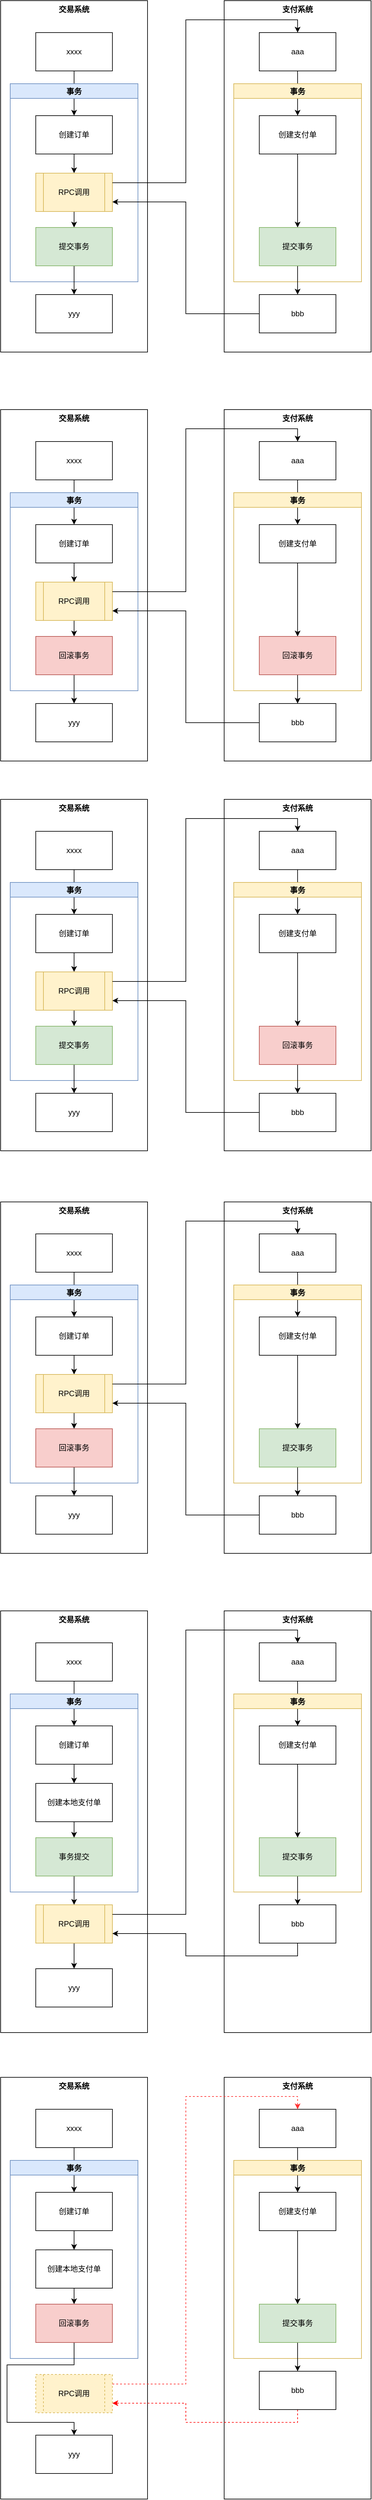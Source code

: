 <mxfile version="20.3.2" type="github">
  <diagram id="gUfImMvI6HA2ibjVi8Yo" name="第 1 页">
    <mxGraphModel dx="1426" dy="794" grid="1" gridSize="10" guides="1" tooltips="1" connect="1" arrows="1" fold="1" page="1" pageScale="1" pageWidth="827" pageHeight="1169" math="0" shadow="0">
      <root>
        <mxCell id="0" />
        <mxCell id="1" parent="0" />
        <mxCell id="FC1-o9Rjn76wEDgKJpTY-1" value="交易系统" style="rounded=0;whiteSpace=wrap;html=1;verticalAlign=top;fontStyle=1" vertex="1" parent="1">
          <mxGeometry x="140" y="20" width="230" height="550" as="geometry" />
        </mxCell>
        <mxCell id="FC1-o9Rjn76wEDgKJpTY-22" style="edgeStyle=orthogonalEdgeStyle;rounded=0;orthogonalLoop=1;jettySize=auto;html=1;entryX=0.5;entryY=0;entryDx=0;entryDy=0;" edge="1" parent="1" source="FC1-o9Rjn76wEDgKJpTY-2" target="FC1-o9Rjn76wEDgKJpTY-4">
          <mxGeometry relative="1" as="geometry" />
        </mxCell>
        <mxCell id="FC1-o9Rjn76wEDgKJpTY-2" value="xxxx" style="rounded=0;whiteSpace=wrap;html=1;" vertex="1" parent="1">
          <mxGeometry x="195" y="70" width="120" height="60" as="geometry" />
        </mxCell>
        <mxCell id="FC1-o9Rjn76wEDgKJpTY-3" value="事务" style="swimlane;fillColor=#dae8fc;strokeColor=#6c8ebf;" vertex="1" parent="1">
          <mxGeometry x="155" y="150" width="200" height="310" as="geometry" />
        </mxCell>
        <mxCell id="FC1-o9Rjn76wEDgKJpTY-23" style="edgeStyle=orthogonalEdgeStyle;rounded=0;orthogonalLoop=1;jettySize=auto;html=1;entryX=0.5;entryY=0;entryDx=0;entryDy=0;" edge="1" parent="1" source="FC1-o9Rjn76wEDgKJpTY-4" target="FC1-o9Rjn76wEDgKJpTY-6">
          <mxGeometry relative="1" as="geometry" />
        </mxCell>
        <mxCell id="FC1-o9Rjn76wEDgKJpTY-4" value="创建订单" style="rounded=0;whiteSpace=wrap;html=1;" vertex="1" parent="1">
          <mxGeometry x="195" y="200" width="120" height="60" as="geometry" />
        </mxCell>
        <mxCell id="FC1-o9Rjn76wEDgKJpTY-21" value="" style="edgeStyle=orthogonalEdgeStyle;rounded=0;orthogonalLoop=1;jettySize=auto;html=1;" edge="1" parent="1" source="FC1-o9Rjn76wEDgKJpTY-6" target="FC1-o9Rjn76wEDgKJpTY-7">
          <mxGeometry relative="1" as="geometry" />
        </mxCell>
        <mxCell id="FC1-o9Rjn76wEDgKJpTY-6" value="RPC调用" style="shape=process;whiteSpace=wrap;html=1;backgroundOutline=1;fillColor=#fff2cc;strokeColor=#d6b656;" vertex="1" parent="1">
          <mxGeometry x="195" y="290" width="120" height="60" as="geometry" />
        </mxCell>
        <mxCell id="FC1-o9Rjn76wEDgKJpTY-24" style="edgeStyle=orthogonalEdgeStyle;rounded=0;orthogonalLoop=1;jettySize=auto;html=1;entryX=0.5;entryY=0;entryDx=0;entryDy=0;" edge="1" parent="1" source="FC1-o9Rjn76wEDgKJpTY-7" target="FC1-o9Rjn76wEDgKJpTY-8">
          <mxGeometry relative="1" as="geometry" />
        </mxCell>
        <mxCell id="FC1-o9Rjn76wEDgKJpTY-7" value="提交事务" style="rounded=0;whiteSpace=wrap;html=1;fillColor=#d5e8d4;strokeColor=#82b366;" vertex="1" parent="1">
          <mxGeometry x="195" y="375" width="120" height="60" as="geometry" />
        </mxCell>
        <mxCell id="FC1-o9Rjn76wEDgKJpTY-8" value="yyy" style="rounded=0;whiteSpace=wrap;html=1;" vertex="1" parent="1">
          <mxGeometry x="195" y="480" width="120" height="60" as="geometry" />
        </mxCell>
        <mxCell id="FC1-o9Rjn76wEDgKJpTY-9" value="支付系统" style="rounded=0;whiteSpace=wrap;html=1;verticalAlign=top;fontStyle=1" vertex="1" parent="1">
          <mxGeometry x="490" y="20" width="230" height="550" as="geometry" />
        </mxCell>
        <mxCell id="FC1-o9Rjn76wEDgKJpTY-17" style="edgeStyle=orthogonalEdgeStyle;rounded=0;orthogonalLoop=1;jettySize=auto;html=1;entryX=0.5;entryY=0;entryDx=0;entryDy=0;" edge="1" parent="1" source="FC1-o9Rjn76wEDgKJpTY-10" target="FC1-o9Rjn76wEDgKJpTY-12">
          <mxGeometry relative="1" as="geometry" />
        </mxCell>
        <mxCell id="FC1-o9Rjn76wEDgKJpTY-10" value="aaa" style="rounded=0;whiteSpace=wrap;html=1;" vertex="1" parent="1">
          <mxGeometry x="545" y="70" width="120" height="60" as="geometry" />
        </mxCell>
        <mxCell id="FC1-o9Rjn76wEDgKJpTY-11" value="事务" style="swimlane;fillColor=#fff2cc;strokeColor=#d6b656;" vertex="1" parent="1">
          <mxGeometry x="505" y="150" width="200" height="310" as="geometry" />
        </mxCell>
        <mxCell id="FC1-o9Rjn76wEDgKJpTY-18" style="edgeStyle=orthogonalEdgeStyle;rounded=0;orthogonalLoop=1;jettySize=auto;html=1;entryX=0.5;entryY=0;entryDx=0;entryDy=0;" edge="1" parent="1" source="FC1-o9Rjn76wEDgKJpTY-12" target="FC1-o9Rjn76wEDgKJpTY-14">
          <mxGeometry relative="1" as="geometry" />
        </mxCell>
        <mxCell id="FC1-o9Rjn76wEDgKJpTY-12" value="创建支付单" style="rounded=0;whiteSpace=wrap;html=1;" vertex="1" parent="1">
          <mxGeometry x="545" y="200" width="120" height="60" as="geometry" />
        </mxCell>
        <mxCell id="FC1-o9Rjn76wEDgKJpTY-19" style="edgeStyle=orthogonalEdgeStyle;rounded=0;orthogonalLoop=1;jettySize=auto;html=1;entryX=0.5;entryY=0;entryDx=0;entryDy=0;" edge="1" parent="1" source="FC1-o9Rjn76wEDgKJpTY-14" target="FC1-o9Rjn76wEDgKJpTY-15">
          <mxGeometry relative="1" as="geometry" />
        </mxCell>
        <mxCell id="FC1-o9Rjn76wEDgKJpTY-14" value="提交事务" style="rounded=0;whiteSpace=wrap;html=1;fillColor=#d5e8d4;strokeColor=#82b366;" vertex="1" parent="1">
          <mxGeometry x="545" y="375" width="120" height="60" as="geometry" />
        </mxCell>
        <mxCell id="FC1-o9Rjn76wEDgKJpTY-20" style="edgeStyle=orthogonalEdgeStyle;rounded=0;orthogonalLoop=1;jettySize=auto;html=1;entryX=1;entryY=0.75;entryDx=0;entryDy=0;" edge="1" parent="1" source="FC1-o9Rjn76wEDgKJpTY-15" target="FC1-o9Rjn76wEDgKJpTY-6">
          <mxGeometry relative="1" as="geometry" />
        </mxCell>
        <mxCell id="FC1-o9Rjn76wEDgKJpTY-15" value="bbb" style="rounded=0;whiteSpace=wrap;html=1;" vertex="1" parent="1">
          <mxGeometry x="545" y="480" width="120" height="60" as="geometry" />
        </mxCell>
        <mxCell id="FC1-o9Rjn76wEDgKJpTY-16" style="edgeStyle=orthogonalEdgeStyle;rounded=0;orthogonalLoop=1;jettySize=auto;html=1;entryX=0.5;entryY=0;entryDx=0;entryDy=0;exitX=1;exitY=0.25;exitDx=0;exitDy=0;" edge="1" parent="1" source="FC1-o9Rjn76wEDgKJpTY-6" target="FC1-o9Rjn76wEDgKJpTY-10">
          <mxGeometry relative="1" as="geometry" />
        </mxCell>
        <mxCell id="FC1-o9Rjn76wEDgKJpTY-25" value="交易系统" style="rounded=0;whiteSpace=wrap;html=1;verticalAlign=top;fontStyle=1" vertex="1" parent="1">
          <mxGeometry x="140" y="660" width="230" height="550" as="geometry" />
        </mxCell>
        <mxCell id="FC1-o9Rjn76wEDgKJpTY-26" style="edgeStyle=orthogonalEdgeStyle;rounded=0;orthogonalLoop=1;jettySize=auto;html=1;entryX=0.5;entryY=0;entryDx=0;entryDy=0;" edge="1" parent="1" source="FC1-o9Rjn76wEDgKJpTY-27" target="FC1-o9Rjn76wEDgKJpTY-30">
          <mxGeometry relative="1" as="geometry" />
        </mxCell>
        <mxCell id="FC1-o9Rjn76wEDgKJpTY-27" value="xxxx" style="rounded=0;whiteSpace=wrap;html=1;" vertex="1" parent="1">
          <mxGeometry x="195" y="710" width="120" height="60" as="geometry" />
        </mxCell>
        <mxCell id="FC1-o9Rjn76wEDgKJpTY-28" value="事务" style="swimlane;fillColor=#dae8fc;strokeColor=#6c8ebf;" vertex="1" parent="1">
          <mxGeometry x="155" y="790" width="200" height="310" as="geometry" />
        </mxCell>
        <mxCell id="FC1-o9Rjn76wEDgKJpTY-29" style="edgeStyle=orthogonalEdgeStyle;rounded=0;orthogonalLoop=1;jettySize=auto;html=1;entryX=0.5;entryY=0;entryDx=0;entryDy=0;" edge="1" parent="1" source="FC1-o9Rjn76wEDgKJpTY-30" target="FC1-o9Rjn76wEDgKJpTY-32">
          <mxGeometry relative="1" as="geometry" />
        </mxCell>
        <mxCell id="FC1-o9Rjn76wEDgKJpTY-30" value="创建订单" style="rounded=0;whiteSpace=wrap;html=1;" vertex="1" parent="1">
          <mxGeometry x="195" y="840" width="120" height="60" as="geometry" />
        </mxCell>
        <mxCell id="FC1-o9Rjn76wEDgKJpTY-31" value="" style="edgeStyle=orthogonalEdgeStyle;rounded=0;orthogonalLoop=1;jettySize=auto;html=1;" edge="1" parent="1" source="FC1-o9Rjn76wEDgKJpTY-32" target="FC1-o9Rjn76wEDgKJpTY-34">
          <mxGeometry relative="1" as="geometry" />
        </mxCell>
        <mxCell id="FC1-o9Rjn76wEDgKJpTY-32" value="RPC调用" style="shape=process;whiteSpace=wrap;html=1;backgroundOutline=1;fillColor=#fff2cc;strokeColor=#d6b656;" vertex="1" parent="1">
          <mxGeometry x="195" y="930" width="120" height="60" as="geometry" />
        </mxCell>
        <mxCell id="FC1-o9Rjn76wEDgKJpTY-33" style="edgeStyle=orthogonalEdgeStyle;rounded=0;orthogonalLoop=1;jettySize=auto;html=1;entryX=0.5;entryY=0;entryDx=0;entryDy=0;" edge="1" parent="1" source="FC1-o9Rjn76wEDgKJpTY-34" target="FC1-o9Rjn76wEDgKJpTY-35">
          <mxGeometry relative="1" as="geometry" />
        </mxCell>
        <mxCell id="FC1-o9Rjn76wEDgKJpTY-34" value="回滚事务" style="rounded=0;whiteSpace=wrap;html=1;fillColor=#f8cecc;strokeColor=#b85450;" vertex="1" parent="1">
          <mxGeometry x="195" y="1015" width="120" height="60" as="geometry" />
        </mxCell>
        <mxCell id="FC1-o9Rjn76wEDgKJpTY-35" value="yyy" style="rounded=0;whiteSpace=wrap;html=1;" vertex="1" parent="1">
          <mxGeometry x="195" y="1120" width="120" height="60" as="geometry" />
        </mxCell>
        <mxCell id="FC1-o9Rjn76wEDgKJpTY-36" value="支付系统" style="rounded=0;whiteSpace=wrap;html=1;verticalAlign=top;fontStyle=1" vertex="1" parent="1">
          <mxGeometry x="490" y="660" width="230" height="550" as="geometry" />
        </mxCell>
        <mxCell id="FC1-o9Rjn76wEDgKJpTY-37" style="edgeStyle=orthogonalEdgeStyle;rounded=0;orthogonalLoop=1;jettySize=auto;html=1;entryX=0.5;entryY=0;entryDx=0;entryDy=0;" edge="1" parent="1" source="FC1-o9Rjn76wEDgKJpTY-38" target="FC1-o9Rjn76wEDgKJpTY-41">
          <mxGeometry relative="1" as="geometry" />
        </mxCell>
        <mxCell id="FC1-o9Rjn76wEDgKJpTY-38" value="aaa" style="rounded=0;whiteSpace=wrap;html=1;" vertex="1" parent="1">
          <mxGeometry x="545" y="710" width="120" height="60" as="geometry" />
        </mxCell>
        <mxCell id="FC1-o9Rjn76wEDgKJpTY-39" value="事务" style="swimlane;fillColor=#fff2cc;strokeColor=#d6b656;" vertex="1" parent="1">
          <mxGeometry x="505" y="790" width="200" height="310" as="geometry" />
        </mxCell>
        <mxCell id="FC1-o9Rjn76wEDgKJpTY-40" style="edgeStyle=orthogonalEdgeStyle;rounded=0;orthogonalLoop=1;jettySize=auto;html=1;entryX=0.5;entryY=0;entryDx=0;entryDy=0;" edge="1" parent="1" source="FC1-o9Rjn76wEDgKJpTY-41" target="FC1-o9Rjn76wEDgKJpTY-43">
          <mxGeometry relative="1" as="geometry" />
        </mxCell>
        <mxCell id="FC1-o9Rjn76wEDgKJpTY-41" value="创建支付单" style="rounded=0;whiteSpace=wrap;html=1;" vertex="1" parent="1">
          <mxGeometry x="545" y="840" width="120" height="60" as="geometry" />
        </mxCell>
        <mxCell id="FC1-o9Rjn76wEDgKJpTY-42" style="edgeStyle=orthogonalEdgeStyle;rounded=0;orthogonalLoop=1;jettySize=auto;html=1;entryX=0.5;entryY=0;entryDx=0;entryDy=0;" edge="1" parent="1" source="FC1-o9Rjn76wEDgKJpTY-43" target="FC1-o9Rjn76wEDgKJpTY-45">
          <mxGeometry relative="1" as="geometry" />
        </mxCell>
        <mxCell id="FC1-o9Rjn76wEDgKJpTY-43" value="回滚事务" style="rounded=0;whiteSpace=wrap;html=1;fillColor=#f8cecc;strokeColor=#b85450;" vertex="1" parent="1">
          <mxGeometry x="545" y="1015" width="120" height="60" as="geometry" />
        </mxCell>
        <mxCell id="FC1-o9Rjn76wEDgKJpTY-44" style="edgeStyle=orthogonalEdgeStyle;rounded=0;orthogonalLoop=1;jettySize=auto;html=1;entryX=1;entryY=0.75;entryDx=0;entryDy=0;" edge="1" parent="1" source="FC1-o9Rjn76wEDgKJpTY-45" target="FC1-o9Rjn76wEDgKJpTY-32">
          <mxGeometry relative="1" as="geometry" />
        </mxCell>
        <mxCell id="FC1-o9Rjn76wEDgKJpTY-45" value="bbb" style="rounded=0;whiteSpace=wrap;html=1;" vertex="1" parent="1">
          <mxGeometry x="545" y="1120" width="120" height="60" as="geometry" />
        </mxCell>
        <mxCell id="FC1-o9Rjn76wEDgKJpTY-46" style="edgeStyle=orthogonalEdgeStyle;rounded=0;orthogonalLoop=1;jettySize=auto;html=1;entryX=0.5;entryY=0;entryDx=0;entryDy=0;exitX=1;exitY=0.25;exitDx=0;exitDy=0;" edge="1" parent="1" source="FC1-o9Rjn76wEDgKJpTY-32" target="FC1-o9Rjn76wEDgKJpTY-38">
          <mxGeometry relative="1" as="geometry" />
        </mxCell>
        <mxCell id="FC1-o9Rjn76wEDgKJpTY-47" value="交易系统" style="rounded=0;whiteSpace=wrap;html=1;verticalAlign=top;fontStyle=1" vertex="1" parent="1">
          <mxGeometry x="140" y="1270" width="230" height="550" as="geometry" />
        </mxCell>
        <mxCell id="FC1-o9Rjn76wEDgKJpTY-48" style="edgeStyle=orthogonalEdgeStyle;rounded=0;orthogonalLoop=1;jettySize=auto;html=1;entryX=0.5;entryY=0;entryDx=0;entryDy=0;" edge="1" parent="1" source="FC1-o9Rjn76wEDgKJpTY-49" target="FC1-o9Rjn76wEDgKJpTY-52">
          <mxGeometry relative="1" as="geometry" />
        </mxCell>
        <mxCell id="FC1-o9Rjn76wEDgKJpTY-49" value="xxxx" style="rounded=0;whiteSpace=wrap;html=1;" vertex="1" parent="1">
          <mxGeometry x="195" y="1320" width="120" height="60" as="geometry" />
        </mxCell>
        <mxCell id="FC1-o9Rjn76wEDgKJpTY-50" value="事务" style="swimlane;fillColor=#dae8fc;strokeColor=#6c8ebf;" vertex="1" parent="1">
          <mxGeometry x="155" y="1400" width="200" height="310" as="geometry" />
        </mxCell>
        <mxCell id="FC1-o9Rjn76wEDgKJpTY-51" style="edgeStyle=orthogonalEdgeStyle;rounded=0;orthogonalLoop=1;jettySize=auto;html=1;entryX=0.5;entryY=0;entryDx=0;entryDy=0;" edge="1" parent="1" source="FC1-o9Rjn76wEDgKJpTY-52" target="FC1-o9Rjn76wEDgKJpTY-54">
          <mxGeometry relative="1" as="geometry" />
        </mxCell>
        <mxCell id="FC1-o9Rjn76wEDgKJpTY-52" value="创建订单" style="rounded=0;whiteSpace=wrap;html=1;" vertex="1" parent="1">
          <mxGeometry x="195" y="1450" width="120" height="60" as="geometry" />
        </mxCell>
        <mxCell id="FC1-o9Rjn76wEDgKJpTY-53" value="" style="edgeStyle=orthogonalEdgeStyle;rounded=0;orthogonalLoop=1;jettySize=auto;html=1;" edge="1" parent="1" source="FC1-o9Rjn76wEDgKJpTY-54" target="FC1-o9Rjn76wEDgKJpTY-56">
          <mxGeometry relative="1" as="geometry" />
        </mxCell>
        <mxCell id="FC1-o9Rjn76wEDgKJpTY-54" value="RPC调用" style="shape=process;whiteSpace=wrap;html=1;backgroundOutline=1;fillColor=#fff2cc;strokeColor=#d6b656;" vertex="1" parent="1">
          <mxGeometry x="195" y="1540" width="120" height="60" as="geometry" />
        </mxCell>
        <mxCell id="FC1-o9Rjn76wEDgKJpTY-55" style="edgeStyle=orthogonalEdgeStyle;rounded=0;orthogonalLoop=1;jettySize=auto;html=1;entryX=0.5;entryY=0;entryDx=0;entryDy=0;" edge="1" parent="1" source="FC1-o9Rjn76wEDgKJpTY-56" target="FC1-o9Rjn76wEDgKJpTY-57">
          <mxGeometry relative="1" as="geometry" />
        </mxCell>
        <mxCell id="FC1-o9Rjn76wEDgKJpTY-56" value="提交事务" style="rounded=0;whiteSpace=wrap;html=1;fillColor=#d5e8d4;strokeColor=#82b366;" vertex="1" parent="1">
          <mxGeometry x="195" y="1625" width="120" height="60" as="geometry" />
        </mxCell>
        <mxCell id="FC1-o9Rjn76wEDgKJpTY-57" value="yyy" style="rounded=0;whiteSpace=wrap;html=1;" vertex="1" parent="1">
          <mxGeometry x="195" y="1730" width="120" height="60" as="geometry" />
        </mxCell>
        <mxCell id="FC1-o9Rjn76wEDgKJpTY-58" value="支付系统" style="rounded=0;whiteSpace=wrap;html=1;verticalAlign=top;fontStyle=1" vertex="1" parent="1">
          <mxGeometry x="490" y="1270" width="230" height="550" as="geometry" />
        </mxCell>
        <mxCell id="FC1-o9Rjn76wEDgKJpTY-59" style="edgeStyle=orthogonalEdgeStyle;rounded=0;orthogonalLoop=1;jettySize=auto;html=1;entryX=0.5;entryY=0;entryDx=0;entryDy=0;" edge="1" parent="1" source="FC1-o9Rjn76wEDgKJpTY-60" target="FC1-o9Rjn76wEDgKJpTY-63">
          <mxGeometry relative="1" as="geometry" />
        </mxCell>
        <mxCell id="FC1-o9Rjn76wEDgKJpTY-60" value="aaa" style="rounded=0;whiteSpace=wrap;html=1;" vertex="1" parent="1">
          <mxGeometry x="545" y="1320" width="120" height="60" as="geometry" />
        </mxCell>
        <mxCell id="FC1-o9Rjn76wEDgKJpTY-61" value="事务" style="swimlane;fillColor=#fff2cc;strokeColor=#d6b656;" vertex="1" parent="1">
          <mxGeometry x="505" y="1400" width="200" height="310" as="geometry" />
        </mxCell>
        <mxCell id="FC1-o9Rjn76wEDgKJpTY-62" style="edgeStyle=orthogonalEdgeStyle;rounded=0;orthogonalLoop=1;jettySize=auto;html=1;entryX=0.5;entryY=0;entryDx=0;entryDy=0;" edge="1" parent="1" source="FC1-o9Rjn76wEDgKJpTY-63" target="FC1-o9Rjn76wEDgKJpTY-65">
          <mxGeometry relative="1" as="geometry" />
        </mxCell>
        <mxCell id="FC1-o9Rjn76wEDgKJpTY-63" value="创建支付单" style="rounded=0;whiteSpace=wrap;html=1;" vertex="1" parent="1">
          <mxGeometry x="545" y="1450" width="120" height="60" as="geometry" />
        </mxCell>
        <mxCell id="FC1-o9Rjn76wEDgKJpTY-64" style="edgeStyle=orthogonalEdgeStyle;rounded=0;orthogonalLoop=1;jettySize=auto;html=1;entryX=0.5;entryY=0;entryDx=0;entryDy=0;" edge="1" parent="1" source="FC1-o9Rjn76wEDgKJpTY-65" target="FC1-o9Rjn76wEDgKJpTY-67">
          <mxGeometry relative="1" as="geometry" />
        </mxCell>
        <mxCell id="FC1-o9Rjn76wEDgKJpTY-65" value="回滚事务" style="rounded=0;whiteSpace=wrap;html=1;fillColor=#f8cecc;strokeColor=#b85450;" vertex="1" parent="1">
          <mxGeometry x="545" y="1625" width="120" height="60" as="geometry" />
        </mxCell>
        <mxCell id="FC1-o9Rjn76wEDgKJpTY-66" style="edgeStyle=orthogonalEdgeStyle;rounded=0;orthogonalLoop=1;jettySize=auto;html=1;entryX=1;entryY=0.75;entryDx=0;entryDy=0;" edge="1" parent="1" source="FC1-o9Rjn76wEDgKJpTY-67" target="FC1-o9Rjn76wEDgKJpTY-54">
          <mxGeometry relative="1" as="geometry" />
        </mxCell>
        <mxCell id="FC1-o9Rjn76wEDgKJpTY-67" value="bbb" style="rounded=0;whiteSpace=wrap;html=1;" vertex="1" parent="1">
          <mxGeometry x="545" y="1730" width="120" height="60" as="geometry" />
        </mxCell>
        <mxCell id="FC1-o9Rjn76wEDgKJpTY-68" style="edgeStyle=orthogonalEdgeStyle;rounded=0;orthogonalLoop=1;jettySize=auto;html=1;entryX=0.5;entryY=0;entryDx=0;entryDy=0;exitX=1;exitY=0.25;exitDx=0;exitDy=0;" edge="1" parent="1" source="FC1-o9Rjn76wEDgKJpTY-54" target="FC1-o9Rjn76wEDgKJpTY-60">
          <mxGeometry relative="1" as="geometry" />
        </mxCell>
        <mxCell id="FC1-o9Rjn76wEDgKJpTY-69" value="交易系统" style="rounded=0;whiteSpace=wrap;html=1;verticalAlign=top;fontStyle=1" vertex="1" parent="1">
          <mxGeometry x="140" y="1900" width="230" height="550" as="geometry" />
        </mxCell>
        <mxCell id="FC1-o9Rjn76wEDgKJpTY-70" style="edgeStyle=orthogonalEdgeStyle;rounded=0;orthogonalLoop=1;jettySize=auto;html=1;entryX=0.5;entryY=0;entryDx=0;entryDy=0;" edge="1" parent="1" source="FC1-o9Rjn76wEDgKJpTY-71" target="FC1-o9Rjn76wEDgKJpTY-74">
          <mxGeometry relative="1" as="geometry" />
        </mxCell>
        <mxCell id="FC1-o9Rjn76wEDgKJpTY-71" value="xxxx" style="rounded=0;whiteSpace=wrap;html=1;" vertex="1" parent="1">
          <mxGeometry x="195" y="1950" width="120" height="60" as="geometry" />
        </mxCell>
        <mxCell id="FC1-o9Rjn76wEDgKJpTY-72" value="事务" style="swimlane;fillColor=#dae8fc;strokeColor=#6c8ebf;" vertex="1" parent="1">
          <mxGeometry x="155" y="2030" width="200" height="310" as="geometry" />
        </mxCell>
        <mxCell id="FC1-o9Rjn76wEDgKJpTY-73" style="edgeStyle=orthogonalEdgeStyle;rounded=0;orthogonalLoop=1;jettySize=auto;html=1;entryX=0.5;entryY=0;entryDx=0;entryDy=0;" edge="1" parent="1" source="FC1-o9Rjn76wEDgKJpTY-74" target="FC1-o9Rjn76wEDgKJpTY-76">
          <mxGeometry relative="1" as="geometry" />
        </mxCell>
        <mxCell id="FC1-o9Rjn76wEDgKJpTY-74" value="创建订单" style="rounded=0;whiteSpace=wrap;html=1;" vertex="1" parent="1">
          <mxGeometry x="195" y="2080" width="120" height="60" as="geometry" />
        </mxCell>
        <mxCell id="FC1-o9Rjn76wEDgKJpTY-75" value="" style="edgeStyle=orthogonalEdgeStyle;rounded=0;orthogonalLoop=1;jettySize=auto;html=1;" edge="1" parent="1" source="FC1-o9Rjn76wEDgKJpTY-76" target="FC1-o9Rjn76wEDgKJpTY-78">
          <mxGeometry relative="1" as="geometry" />
        </mxCell>
        <mxCell id="FC1-o9Rjn76wEDgKJpTY-76" value="RPC调用" style="shape=process;whiteSpace=wrap;html=1;backgroundOutline=1;fillColor=#fff2cc;strokeColor=#d6b656;" vertex="1" parent="1">
          <mxGeometry x="195" y="2170" width="120" height="60" as="geometry" />
        </mxCell>
        <mxCell id="FC1-o9Rjn76wEDgKJpTY-77" style="edgeStyle=orthogonalEdgeStyle;rounded=0;orthogonalLoop=1;jettySize=auto;html=1;entryX=0.5;entryY=0;entryDx=0;entryDy=0;" edge="1" parent="1" source="FC1-o9Rjn76wEDgKJpTY-78" target="FC1-o9Rjn76wEDgKJpTY-79">
          <mxGeometry relative="1" as="geometry" />
        </mxCell>
        <mxCell id="FC1-o9Rjn76wEDgKJpTY-78" value="回滚事务" style="rounded=0;whiteSpace=wrap;html=1;fillColor=#f8cecc;strokeColor=#b85450;" vertex="1" parent="1">
          <mxGeometry x="195" y="2255" width="120" height="60" as="geometry" />
        </mxCell>
        <mxCell id="FC1-o9Rjn76wEDgKJpTY-79" value="yyy" style="rounded=0;whiteSpace=wrap;html=1;" vertex="1" parent="1">
          <mxGeometry x="195" y="2360" width="120" height="60" as="geometry" />
        </mxCell>
        <mxCell id="FC1-o9Rjn76wEDgKJpTY-80" value="支付系统" style="rounded=0;whiteSpace=wrap;html=1;verticalAlign=top;fontStyle=1" vertex="1" parent="1">
          <mxGeometry x="490" y="1900" width="230" height="550" as="geometry" />
        </mxCell>
        <mxCell id="FC1-o9Rjn76wEDgKJpTY-81" style="edgeStyle=orthogonalEdgeStyle;rounded=0;orthogonalLoop=1;jettySize=auto;html=1;entryX=0.5;entryY=0;entryDx=0;entryDy=0;" edge="1" parent="1" source="FC1-o9Rjn76wEDgKJpTY-82" target="FC1-o9Rjn76wEDgKJpTY-85">
          <mxGeometry relative="1" as="geometry" />
        </mxCell>
        <mxCell id="FC1-o9Rjn76wEDgKJpTY-82" value="aaa" style="rounded=0;whiteSpace=wrap;html=1;" vertex="1" parent="1">
          <mxGeometry x="545" y="1950" width="120" height="60" as="geometry" />
        </mxCell>
        <mxCell id="FC1-o9Rjn76wEDgKJpTY-83" value="事务" style="swimlane;fillColor=#fff2cc;strokeColor=#d6b656;" vertex="1" parent="1">
          <mxGeometry x="505" y="2030" width="200" height="310" as="geometry" />
        </mxCell>
        <mxCell id="FC1-o9Rjn76wEDgKJpTY-84" style="edgeStyle=orthogonalEdgeStyle;rounded=0;orthogonalLoop=1;jettySize=auto;html=1;entryX=0.5;entryY=0;entryDx=0;entryDy=0;" edge="1" parent="1" source="FC1-o9Rjn76wEDgKJpTY-85" target="FC1-o9Rjn76wEDgKJpTY-87">
          <mxGeometry relative="1" as="geometry" />
        </mxCell>
        <mxCell id="FC1-o9Rjn76wEDgKJpTY-85" value="创建支付单" style="rounded=0;whiteSpace=wrap;html=1;" vertex="1" parent="1">
          <mxGeometry x="545" y="2080" width="120" height="60" as="geometry" />
        </mxCell>
        <mxCell id="FC1-o9Rjn76wEDgKJpTY-86" style="edgeStyle=orthogonalEdgeStyle;rounded=0;orthogonalLoop=1;jettySize=auto;html=1;entryX=0.5;entryY=0;entryDx=0;entryDy=0;" edge="1" parent="1" source="FC1-o9Rjn76wEDgKJpTY-87" target="FC1-o9Rjn76wEDgKJpTY-89">
          <mxGeometry relative="1" as="geometry" />
        </mxCell>
        <mxCell id="FC1-o9Rjn76wEDgKJpTY-87" value="提交事务" style="rounded=0;whiteSpace=wrap;html=1;fillColor=#d5e8d4;strokeColor=#82b366;" vertex="1" parent="1">
          <mxGeometry x="545" y="2255" width="120" height="60" as="geometry" />
        </mxCell>
        <mxCell id="FC1-o9Rjn76wEDgKJpTY-88" style="edgeStyle=orthogonalEdgeStyle;rounded=0;orthogonalLoop=1;jettySize=auto;html=1;entryX=1;entryY=0.75;entryDx=0;entryDy=0;" edge="1" parent="1" source="FC1-o9Rjn76wEDgKJpTY-89" target="FC1-o9Rjn76wEDgKJpTY-76">
          <mxGeometry relative="1" as="geometry" />
        </mxCell>
        <mxCell id="FC1-o9Rjn76wEDgKJpTY-89" value="bbb" style="rounded=0;whiteSpace=wrap;html=1;" vertex="1" parent="1">
          <mxGeometry x="545" y="2360" width="120" height="60" as="geometry" />
        </mxCell>
        <mxCell id="FC1-o9Rjn76wEDgKJpTY-90" style="edgeStyle=orthogonalEdgeStyle;rounded=0;orthogonalLoop=1;jettySize=auto;html=1;entryX=0.5;entryY=0;entryDx=0;entryDy=0;exitX=1;exitY=0.25;exitDx=0;exitDy=0;" edge="1" parent="1" source="FC1-o9Rjn76wEDgKJpTY-76" target="FC1-o9Rjn76wEDgKJpTY-82">
          <mxGeometry relative="1" as="geometry" />
        </mxCell>
        <mxCell id="FC1-o9Rjn76wEDgKJpTY-91" value="交易系统" style="rounded=0;whiteSpace=wrap;html=1;verticalAlign=top;fontStyle=1" vertex="1" parent="1">
          <mxGeometry x="140" y="2540" width="230" height="660" as="geometry" />
        </mxCell>
        <mxCell id="FC1-o9Rjn76wEDgKJpTY-92" style="edgeStyle=orthogonalEdgeStyle;rounded=0;orthogonalLoop=1;jettySize=auto;html=1;entryX=0.5;entryY=0;entryDx=0;entryDy=0;" edge="1" parent="1" source="FC1-o9Rjn76wEDgKJpTY-93" target="FC1-o9Rjn76wEDgKJpTY-96">
          <mxGeometry relative="1" as="geometry" />
        </mxCell>
        <mxCell id="FC1-o9Rjn76wEDgKJpTY-93" value="xxxx" style="rounded=0;whiteSpace=wrap;html=1;" vertex="1" parent="1">
          <mxGeometry x="195" y="2590" width="120" height="60" as="geometry" />
        </mxCell>
        <mxCell id="FC1-o9Rjn76wEDgKJpTY-94" value="事务" style="swimlane;fillColor=#dae8fc;strokeColor=#6c8ebf;" vertex="1" parent="1">
          <mxGeometry x="155" y="2670" width="200" height="310" as="geometry" />
        </mxCell>
        <mxCell id="FC1-o9Rjn76wEDgKJpTY-114" style="edgeStyle=orthogonalEdgeStyle;rounded=0;orthogonalLoop=1;jettySize=auto;html=1;entryX=0.5;entryY=0;entryDx=0;entryDy=0;" edge="1" parent="1" source="FC1-o9Rjn76wEDgKJpTY-96" target="FC1-o9Rjn76wEDgKJpTY-113">
          <mxGeometry relative="1" as="geometry" />
        </mxCell>
        <mxCell id="FC1-o9Rjn76wEDgKJpTY-96" value="创建订单" style="rounded=0;whiteSpace=wrap;html=1;" vertex="1" parent="1">
          <mxGeometry x="195" y="2720" width="120" height="60" as="geometry" />
        </mxCell>
        <mxCell id="FC1-o9Rjn76wEDgKJpTY-118" style="edgeStyle=orthogonalEdgeStyle;rounded=0;orthogonalLoop=1;jettySize=auto;html=1;entryX=0.5;entryY=0;entryDx=0;entryDy=0;" edge="1" parent="1" source="FC1-o9Rjn76wEDgKJpTY-98" target="FC1-o9Rjn76wEDgKJpTY-101">
          <mxGeometry relative="1" as="geometry" />
        </mxCell>
        <mxCell id="FC1-o9Rjn76wEDgKJpTY-98" value="RPC调用" style="shape=process;whiteSpace=wrap;html=1;backgroundOutline=1;fillColor=#fff2cc;strokeColor=#d6b656;" vertex="1" parent="1">
          <mxGeometry x="195" y="3000" width="120" height="60" as="geometry" />
        </mxCell>
        <mxCell id="FC1-o9Rjn76wEDgKJpTY-116" style="edgeStyle=orthogonalEdgeStyle;curved=1;rounded=0;orthogonalLoop=1;jettySize=auto;html=1;entryX=0.5;entryY=0;entryDx=0;entryDy=0;" edge="1" parent="1" source="FC1-o9Rjn76wEDgKJpTY-100" target="FC1-o9Rjn76wEDgKJpTY-98">
          <mxGeometry relative="1" as="geometry" />
        </mxCell>
        <mxCell id="FC1-o9Rjn76wEDgKJpTY-100" value="事务提交" style="rounded=0;whiteSpace=wrap;html=1;fillColor=#d5e8d4;strokeColor=#82b366;" vertex="1" parent="1">
          <mxGeometry x="195" y="2895" width="120" height="60" as="geometry" />
        </mxCell>
        <mxCell id="FC1-o9Rjn76wEDgKJpTY-101" value="yyy" style="rounded=0;whiteSpace=wrap;html=1;" vertex="1" parent="1">
          <mxGeometry x="195" y="3100" width="120" height="60" as="geometry" />
        </mxCell>
        <mxCell id="FC1-o9Rjn76wEDgKJpTY-102" value="支付系统" style="rounded=0;whiteSpace=wrap;html=1;verticalAlign=top;fontStyle=1" vertex="1" parent="1">
          <mxGeometry x="490" y="2540" width="230" height="660" as="geometry" />
        </mxCell>
        <mxCell id="FC1-o9Rjn76wEDgKJpTY-103" style="edgeStyle=orthogonalEdgeStyle;rounded=0;orthogonalLoop=1;jettySize=auto;html=1;entryX=0.5;entryY=0;entryDx=0;entryDy=0;" edge="1" parent="1" source="FC1-o9Rjn76wEDgKJpTY-104" target="FC1-o9Rjn76wEDgKJpTY-107">
          <mxGeometry relative="1" as="geometry" />
        </mxCell>
        <mxCell id="FC1-o9Rjn76wEDgKJpTY-104" value="aaa" style="rounded=0;whiteSpace=wrap;html=1;" vertex="1" parent="1">
          <mxGeometry x="545" y="2590" width="120" height="60" as="geometry" />
        </mxCell>
        <mxCell id="FC1-o9Rjn76wEDgKJpTY-105" value="事务" style="swimlane;fillColor=#fff2cc;strokeColor=#d6b656;" vertex="1" parent="1">
          <mxGeometry x="505" y="2670" width="200" height="310" as="geometry" />
        </mxCell>
        <mxCell id="FC1-o9Rjn76wEDgKJpTY-106" style="edgeStyle=orthogonalEdgeStyle;rounded=0;orthogonalLoop=1;jettySize=auto;html=1;entryX=0.5;entryY=0;entryDx=0;entryDy=0;" edge="1" parent="1" source="FC1-o9Rjn76wEDgKJpTY-107" target="FC1-o9Rjn76wEDgKJpTY-109">
          <mxGeometry relative="1" as="geometry" />
        </mxCell>
        <mxCell id="FC1-o9Rjn76wEDgKJpTY-107" value="创建支付单" style="rounded=0;whiteSpace=wrap;html=1;" vertex="1" parent="1">
          <mxGeometry x="545" y="2720" width="120" height="60" as="geometry" />
        </mxCell>
        <mxCell id="FC1-o9Rjn76wEDgKJpTY-108" style="edgeStyle=orthogonalEdgeStyle;rounded=0;orthogonalLoop=1;jettySize=auto;html=1;entryX=0.5;entryY=0;entryDx=0;entryDy=0;" edge="1" parent="1" source="FC1-o9Rjn76wEDgKJpTY-109" target="FC1-o9Rjn76wEDgKJpTY-111">
          <mxGeometry relative="1" as="geometry" />
        </mxCell>
        <mxCell id="FC1-o9Rjn76wEDgKJpTY-109" value="提交事务" style="rounded=0;whiteSpace=wrap;html=1;fillColor=#d5e8d4;strokeColor=#82b366;" vertex="1" parent="1">
          <mxGeometry x="545" y="2895" width="120" height="60" as="geometry" />
        </mxCell>
        <mxCell id="FC1-o9Rjn76wEDgKJpTY-110" style="edgeStyle=orthogonalEdgeStyle;rounded=0;orthogonalLoop=1;jettySize=auto;html=1;entryX=1;entryY=0.75;entryDx=0;entryDy=0;exitX=0.5;exitY=1;exitDx=0;exitDy=0;" edge="1" parent="1" source="FC1-o9Rjn76wEDgKJpTY-111" target="FC1-o9Rjn76wEDgKJpTY-98">
          <mxGeometry relative="1" as="geometry" />
        </mxCell>
        <mxCell id="FC1-o9Rjn76wEDgKJpTY-111" value="bbb" style="rounded=0;whiteSpace=wrap;html=1;" vertex="1" parent="1">
          <mxGeometry x="545" y="3000" width="120" height="60" as="geometry" />
        </mxCell>
        <mxCell id="FC1-o9Rjn76wEDgKJpTY-115" style="edgeStyle=orthogonalEdgeStyle;rounded=0;orthogonalLoop=1;jettySize=auto;html=1;entryX=0.5;entryY=0;entryDx=0;entryDy=0;" edge="1" parent="1" source="FC1-o9Rjn76wEDgKJpTY-113" target="FC1-o9Rjn76wEDgKJpTY-100">
          <mxGeometry relative="1" as="geometry" />
        </mxCell>
        <mxCell id="FC1-o9Rjn76wEDgKJpTY-113" value="创建本地支付单" style="rounded=0;whiteSpace=wrap;html=1;" vertex="1" parent="1">
          <mxGeometry x="195" y="2810" width="120" height="60" as="geometry" />
        </mxCell>
        <mxCell id="FC1-o9Rjn76wEDgKJpTY-117" style="edgeStyle=orthogonalEdgeStyle;rounded=0;orthogonalLoop=1;jettySize=auto;html=1;entryX=0.5;entryY=0;entryDx=0;entryDy=0;exitX=1;exitY=0.25;exitDx=0;exitDy=0;" edge="1" parent="1" source="FC1-o9Rjn76wEDgKJpTY-98" target="FC1-o9Rjn76wEDgKJpTY-104">
          <mxGeometry relative="1" as="geometry" />
        </mxCell>
        <mxCell id="FC1-o9Rjn76wEDgKJpTY-119" value="交易系统" style="rounded=0;whiteSpace=wrap;html=1;verticalAlign=top;fontStyle=1" vertex="1" parent="1">
          <mxGeometry x="140" y="3270" width="230" height="660" as="geometry" />
        </mxCell>
        <mxCell id="FC1-o9Rjn76wEDgKJpTY-120" style="edgeStyle=orthogonalEdgeStyle;rounded=0;orthogonalLoop=1;jettySize=auto;html=1;entryX=0.5;entryY=0;entryDx=0;entryDy=0;" edge="1" parent="1" source="FC1-o9Rjn76wEDgKJpTY-121" target="FC1-o9Rjn76wEDgKJpTY-124">
          <mxGeometry relative="1" as="geometry" />
        </mxCell>
        <mxCell id="FC1-o9Rjn76wEDgKJpTY-121" value="xxxx" style="rounded=0;whiteSpace=wrap;html=1;" vertex="1" parent="1">
          <mxGeometry x="195" y="3320" width="120" height="60" as="geometry" />
        </mxCell>
        <mxCell id="FC1-o9Rjn76wEDgKJpTY-122" value="事务" style="swimlane;fillColor=#dae8fc;strokeColor=#6c8ebf;" vertex="1" parent="1">
          <mxGeometry x="155" y="3400" width="200" height="310" as="geometry" />
        </mxCell>
        <mxCell id="FC1-o9Rjn76wEDgKJpTY-123" style="edgeStyle=orthogonalEdgeStyle;rounded=0;orthogonalLoop=1;jettySize=auto;html=1;entryX=0.5;entryY=0;entryDx=0;entryDy=0;" edge="1" parent="1" source="FC1-o9Rjn76wEDgKJpTY-124" target="FC1-o9Rjn76wEDgKJpTY-141">
          <mxGeometry relative="1" as="geometry" />
        </mxCell>
        <mxCell id="FC1-o9Rjn76wEDgKJpTY-124" value="创建订单" style="rounded=0;whiteSpace=wrap;html=1;" vertex="1" parent="1">
          <mxGeometry x="195" y="3450" width="120" height="60" as="geometry" />
        </mxCell>
        <mxCell id="FC1-o9Rjn76wEDgKJpTY-126" value="RPC调用" style="shape=process;whiteSpace=wrap;html=1;backgroundOutline=1;fillColor=#fff2cc;strokeColor=#d6b656;dashed=1;" vertex="1" parent="1">
          <mxGeometry x="195" y="3735" width="120" height="60" as="geometry" />
        </mxCell>
        <mxCell id="FC1-o9Rjn76wEDgKJpTY-127" style="edgeStyle=orthogonalEdgeStyle;rounded=0;orthogonalLoop=1;jettySize=auto;html=1;entryX=0.5;entryY=0;entryDx=0;entryDy=0;exitX=0.5;exitY=1;exitDx=0;exitDy=0;" edge="1" parent="1" source="FC1-o9Rjn76wEDgKJpTY-128" target="FC1-o9Rjn76wEDgKJpTY-129">
          <mxGeometry relative="1" as="geometry">
            <Array as="points">
              <mxPoint x="255" y="3720" />
              <mxPoint x="150" y="3720" />
              <mxPoint x="150" y="3810" />
              <mxPoint x="255" y="3810" />
            </Array>
          </mxGeometry>
        </mxCell>
        <mxCell id="FC1-o9Rjn76wEDgKJpTY-128" value="回滚事务" style="rounded=0;whiteSpace=wrap;html=1;fillColor=#f8cecc;strokeColor=#b85450;" vertex="1" parent="1">
          <mxGeometry x="195" y="3625" width="120" height="60" as="geometry" />
        </mxCell>
        <mxCell id="FC1-o9Rjn76wEDgKJpTY-129" value="yyy" style="rounded=0;whiteSpace=wrap;html=1;" vertex="1" parent="1">
          <mxGeometry x="195" y="3830" width="120" height="60" as="geometry" />
        </mxCell>
        <mxCell id="FC1-o9Rjn76wEDgKJpTY-130" value="支付系统" style="rounded=0;whiteSpace=wrap;html=1;verticalAlign=top;fontStyle=1" vertex="1" parent="1">
          <mxGeometry x="490" y="3270" width="230" height="660" as="geometry" />
        </mxCell>
        <mxCell id="FC1-o9Rjn76wEDgKJpTY-131" style="edgeStyle=orthogonalEdgeStyle;rounded=0;orthogonalLoop=1;jettySize=auto;html=1;entryX=0.5;entryY=0;entryDx=0;entryDy=0;" edge="1" parent="1" source="FC1-o9Rjn76wEDgKJpTY-132" target="FC1-o9Rjn76wEDgKJpTY-135">
          <mxGeometry relative="1" as="geometry" />
        </mxCell>
        <mxCell id="FC1-o9Rjn76wEDgKJpTY-132" value="aaa" style="rounded=0;whiteSpace=wrap;html=1;" vertex="1" parent="1">
          <mxGeometry x="545" y="3320" width="120" height="60" as="geometry" />
        </mxCell>
        <mxCell id="FC1-o9Rjn76wEDgKJpTY-133" value="事务" style="swimlane;fillColor=#fff2cc;strokeColor=#d6b656;" vertex="1" parent="1">
          <mxGeometry x="505" y="3400" width="200" height="310" as="geometry" />
        </mxCell>
        <mxCell id="FC1-o9Rjn76wEDgKJpTY-134" style="edgeStyle=orthogonalEdgeStyle;rounded=0;orthogonalLoop=1;jettySize=auto;html=1;entryX=0.5;entryY=0;entryDx=0;entryDy=0;" edge="1" parent="1" source="FC1-o9Rjn76wEDgKJpTY-135" target="FC1-o9Rjn76wEDgKJpTY-137">
          <mxGeometry relative="1" as="geometry" />
        </mxCell>
        <mxCell id="FC1-o9Rjn76wEDgKJpTY-135" value="创建支付单" style="rounded=0;whiteSpace=wrap;html=1;" vertex="1" parent="1">
          <mxGeometry x="545" y="3450" width="120" height="60" as="geometry" />
        </mxCell>
        <mxCell id="FC1-o9Rjn76wEDgKJpTY-136" style="edgeStyle=orthogonalEdgeStyle;rounded=0;orthogonalLoop=1;jettySize=auto;html=1;entryX=0.5;entryY=0;entryDx=0;entryDy=0;" edge="1" parent="1" source="FC1-o9Rjn76wEDgKJpTY-137" target="FC1-o9Rjn76wEDgKJpTY-139">
          <mxGeometry relative="1" as="geometry" />
        </mxCell>
        <mxCell id="FC1-o9Rjn76wEDgKJpTY-137" value="提交事务" style="rounded=0;whiteSpace=wrap;html=1;fillColor=#d5e8d4;strokeColor=#82b366;" vertex="1" parent="1">
          <mxGeometry x="545" y="3625" width="120" height="60" as="geometry" />
        </mxCell>
        <mxCell id="FC1-o9Rjn76wEDgKJpTY-138" style="edgeStyle=orthogonalEdgeStyle;rounded=0;orthogonalLoop=1;jettySize=auto;html=1;entryX=1;entryY=0.75;entryDx=0;entryDy=0;exitX=0.5;exitY=1;exitDx=0;exitDy=0;dashed=1;strokeColor=#FF0000;" edge="1" parent="1" source="FC1-o9Rjn76wEDgKJpTY-139" target="FC1-o9Rjn76wEDgKJpTY-126">
          <mxGeometry relative="1" as="geometry" />
        </mxCell>
        <mxCell id="FC1-o9Rjn76wEDgKJpTY-139" value="bbb" style="rounded=0;whiteSpace=wrap;html=1;" vertex="1" parent="1">
          <mxGeometry x="545" y="3730" width="120" height="60" as="geometry" />
        </mxCell>
        <mxCell id="FC1-o9Rjn76wEDgKJpTY-140" style="edgeStyle=orthogonalEdgeStyle;rounded=0;orthogonalLoop=1;jettySize=auto;html=1;entryX=0.5;entryY=0;entryDx=0;entryDy=0;" edge="1" parent="1" source="FC1-o9Rjn76wEDgKJpTY-141" target="FC1-o9Rjn76wEDgKJpTY-128">
          <mxGeometry relative="1" as="geometry" />
        </mxCell>
        <mxCell id="FC1-o9Rjn76wEDgKJpTY-141" value="创建本地支付单" style="rounded=0;whiteSpace=wrap;html=1;" vertex="1" parent="1">
          <mxGeometry x="195" y="3540" width="120" height="60" as="geometry" />
        </mxCell>
        <mxCell id="FC1-o9Rjn76wEDgKJpTY-142" style="edgeStyle=orthogonalEdgeStyle;rounded=0;orthogonalLoop=1;jettySize=auto;html=1;entryX=0.5;entryY=0;entryDx=0;entryDy=0;exitX=1;exitY=0.25;exitDx=0;exitDy=0;dashed=1;strokeColor=#FF3333;" edge="1" parent="1" source="FC1-o9Rjn76wEDgKJpTY-126" target="FC1-o9Rjn76wEDgKJpTY-132">
          <mxGeometry relative="1" as="geometry" />
        </mxCell>
      </root>
    </mxGraphModel>
  </diagram>
</mxfile>
